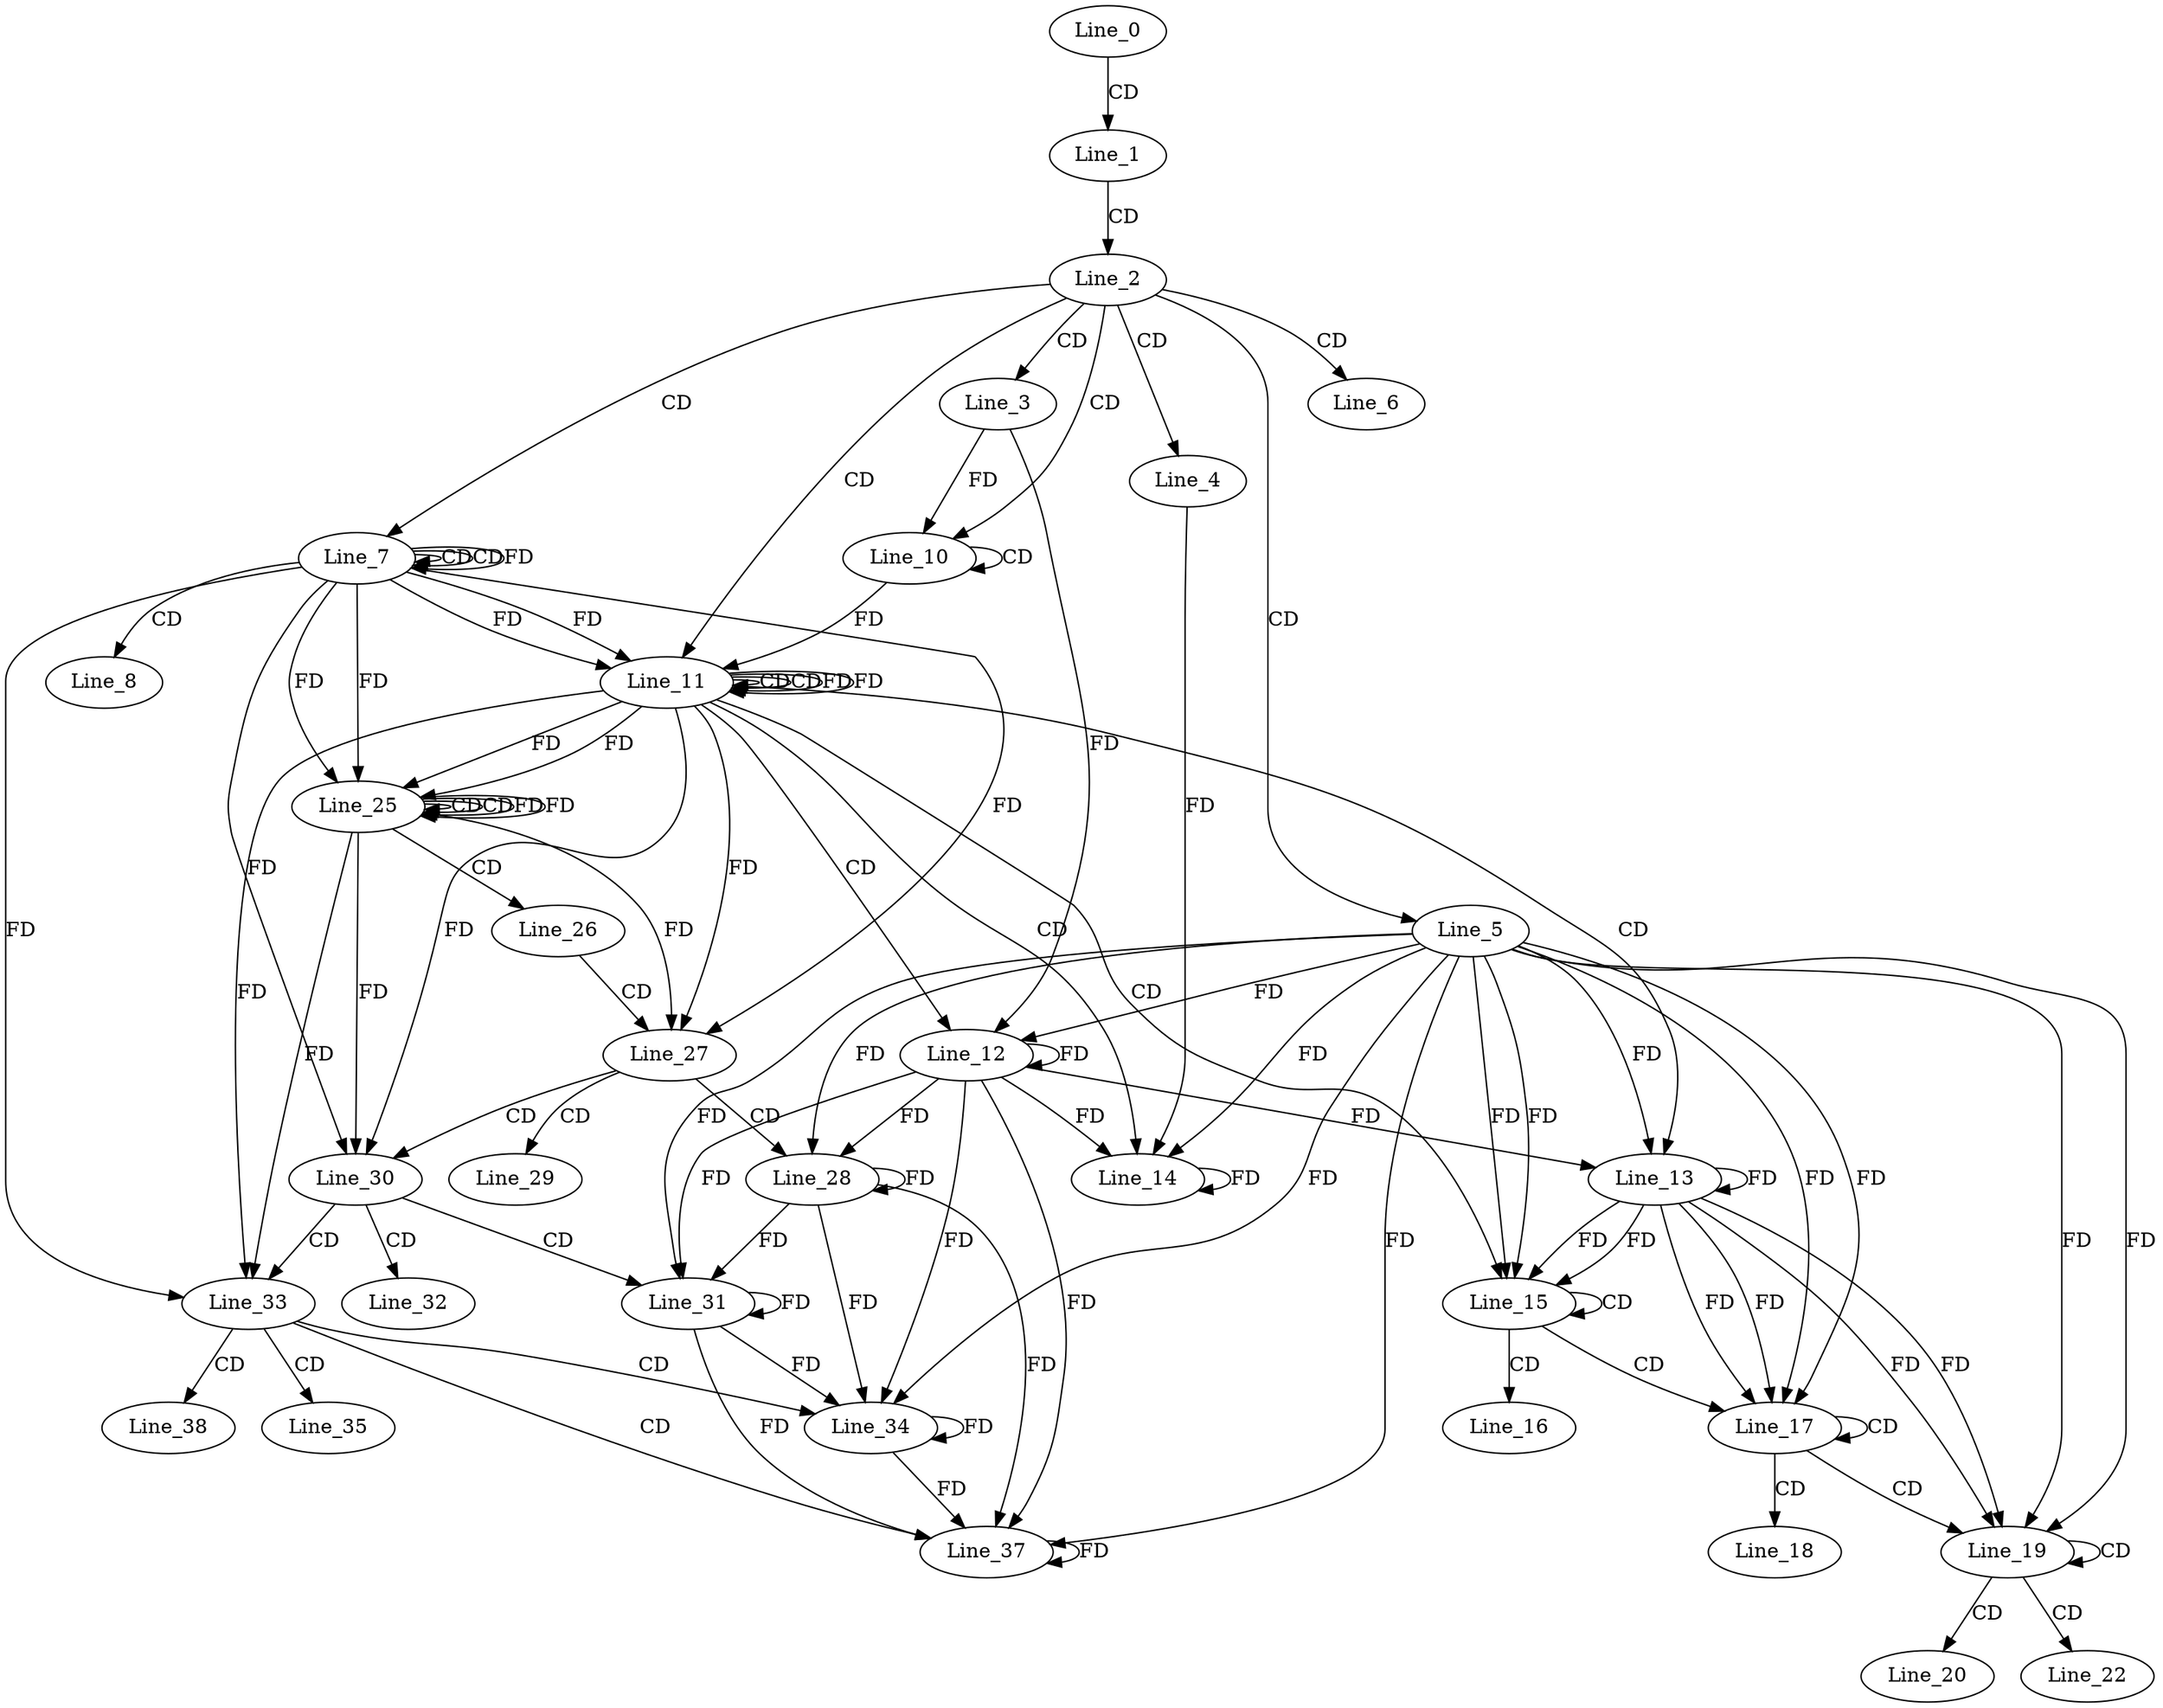 digraph G {
  Line_0;
  Line_1;
  Line_2;
  Line_3;
  Line_4;
  Line_5;
  Line_6;
  Line_7;
  Line_7;
  Line_7;
  Line_8;
  Line_10;
  Line_10;
  Line_10;
  Line_11;
  Line_11;
  Line_11;
  Line_12;
  Line_12;
  Line_13;
  Line_13;
  Line_14;
  Line_14;
  Line_14;
  Line_15;
  Line_15;
  Line_16;
  Line_17;
  Line_17;
  Line_18;
  Line_19;
  Line_19;
  Line_20;
  Line_22;
  Line_25;
  Line_25;
  Line_25;
  Line_26;
  Line_27;
  Line_28;
  Line_28;
  Line_29;
  Line_30;
  Line_31;
  Line_31;
  Line_32;
  Line_33;
  Line_34;
  Line_34;
  Line_35;
  Line_37;
  Line_37;
  Line_38;
  Line_0 -> Line_1 [ label="CD" ];
  Line_1 -> Line_2 [ label="CD" ];
  Line_2 -> Line_3 [ label="CD" ];
  Line_2 -> Line_4 [ label="CD" ];
  Line_2 -> Line_5 [ label="CD" ];
  Line_2 -> Line_6 [ label="CD" ];
  Line_2 -> Line_7 [ label="CD" ];
  Line_7 -> Line_7 [ label="CD" ];
  Line_7 -> Line_7 [ label="CD" ];
  Line_7 -> Line_7 [ label="FD" ];
  Line_7 -> Line_8 [ label="CD" ];
  Line_2 -> Line_10 [ label="CD" ];
  Line_10 -> Line_10 [ label="CD" ];
  Line_3 -> Line_10 [ label="FD" ];
  Line_2 -> Line_11 [ label="CD" ];
  Line_11 -> Line_11 [ label="CD" ];
  Line_7 -> Line_11 [ label="FD" ];
  Line_10 -> Line_11 [ label="FD" ];
  Line_11 -> Line_11 [ label="CD" ];
  Line_11 -> Line_11 [ label="FD" ];
  Line_7 -> Line_11 [ label="FD" ];
  Line_11 -> Line_12 [ label="CD" ];
  Line_12 -> Line_12 [ label="FD" ];
  Line_5 -> Line_12 [ label="FD" ];
  Line_3 -> Line_12 [ label="FD" ];
  Line_11 -> Line_13 [ label="CD" ];
  Line_13 -> Line_13 [ label="FD" ];
  Line_5 -> Line_13 [ label="FD" ];
  Line_12 -> Line_13 [ label="FD" ];
  Line_11 -> Line_14 [ label="CD" ];
  Line_14 -> Line_14 [ label="FD" ];
  Line_4 -> Line_14 [ label="FD" ];
  Line_12 -> Line_14 [ label="FD" ];
  Line_5 -> Line_14 [ label="FD" ];
  Line_11 -> Line_15 [ label="CD" ];
  Line_13 -> Line_15 [ label="FD" ];
  Line_5 -> Line_15 [ label="FD" ];
  Line_15 -> Line_15 [ label="CD" ];
  Line_13 -> Line_15 [ label="FD" ];
  Line_5 -> Line_15 [ label="FD" ];
  Line_15 -> Line_16 [ label="CD" ];
  Line_15 -> Line_17 [ label="CD" ];
  Line_13 -> Line_17 [ label="FD" ];
  Line_5 -> Line_17 [ label="FD" ];
  Line_17 -> Line_17 [ label="CD" ];
  Line_13 -> Line_17 [ label="FD" ];
  Line_5 -> Line_17 [ label="FD" ];
  Line_17 -> Line_18 [ label="CD" ];
  Line_17 -> Line_19 [ label="CD" ];
  Line_13 -> Line_19 [ label="FD" ];
  Line_5 -> Line_19 [ label="FD" ];
  Line_19 -> Line_19 [ label="CD" ];
  Line_13 -> Line_19 [ label="FD" ];
  Line_5 -> Line_19 [ label="FD" ];
  Line_19 -> Line_20 [ label="CD" ];
  Line_19 -> Line_22 [ label="CD" ];
  Line_25 -> Line_25 [ label="CD" ];
  Line_11 -> Line_25 [ label="FD" ];
  Line_7 -> Line_25 [ label="FD" ];
  Line_25 -> Line_25 [ label="CD" ];
  Line_25 -> Line_25 [ label="FD" ];
  Line_11 -> Line_25 [ label="FD" ];
  Line_7 -> Line_25 [ label="FD" ];
  Line_25 -> Line_26 [ label="CD" ];
  Line_26 -> Line_27 [ label="CD" ];
  Line_25 -> Line_27 [ label="FD" ];
  Line_11 -> Line_27 [ label="FD" ];
  Line_7 -> Line_27 [ label="FD" ];
  Line_27 -> Line_28 [ label="CD" ];
  Line_28 -> Line_28 [ label="FD" ];
  Line_12 -> Line_28 [ label="FD" ];
  Line_5 -> Line_28 [ label="FD" ];
  Line_27 -> Line_29 [ label="CD" ];
  Line_27 -> Line_30 [ label="CD" ];
  Line_25 -> Line_30 [ label="FD" ];
  Line_11 -> Line_30 [ label="FD" ];
  Line_7 -> Line_30 [ label="FD" ];
  Line_30 -> Line_31 [ label="CD" ];
  Line_28 -> Line_31 [ label="FD" ];
  Line_31 -> Line_31 [ label="FD" ];
  Line_12 -> Line_31 [ label="FD" ];
  Line_5 -> Line_31 [ label="FD" ];
  Line_30 -> Line_32 [ label="CD" ];
  Line_30 -> Line_33 [ label="CD" ];
  Line_25 -> Line_33 [ label="FD" ];
  Line_11 -> Line_33 [ label="FD" ];
  Line_7 -> Line_33 [ label="FD" ];
  Line_33 -> Line_34 [ label="CD" ];
  Line_28 -> Line_34 [ label="FD" ];
  Line_31 -> Line_34 [ label="FD" ];
  Line_34 -> Line_34 [ label="FD" ];
  Line_12 -> Line_34 [ label="FD" ];
  Line_5 -> Line_34 [ label="FD" ];
  Line_33 -> Line_35 [ label="CD" ];
  Line_33 -> Line_37 [ label="CD" ];
  Line_28 -> Line_37 [ label="FD" ];
  Line_31 -> Line_37 [ label="FD" ];
  Line_34 -> Line_37 [ label="FD" ];
  Line_37 -> Line_37 [ label="FD" ];
  Line_12 -> Line_37 [ label="FD" ];
  Line_5 -> Line_37 [ label="FD" ];
  Line_33 -> Line_38 [ label="CD" ];
  Line_11 -> Line_11 [ label="FD" ];
  Line_25 -> Line_25 [ label="FD" ];
}
